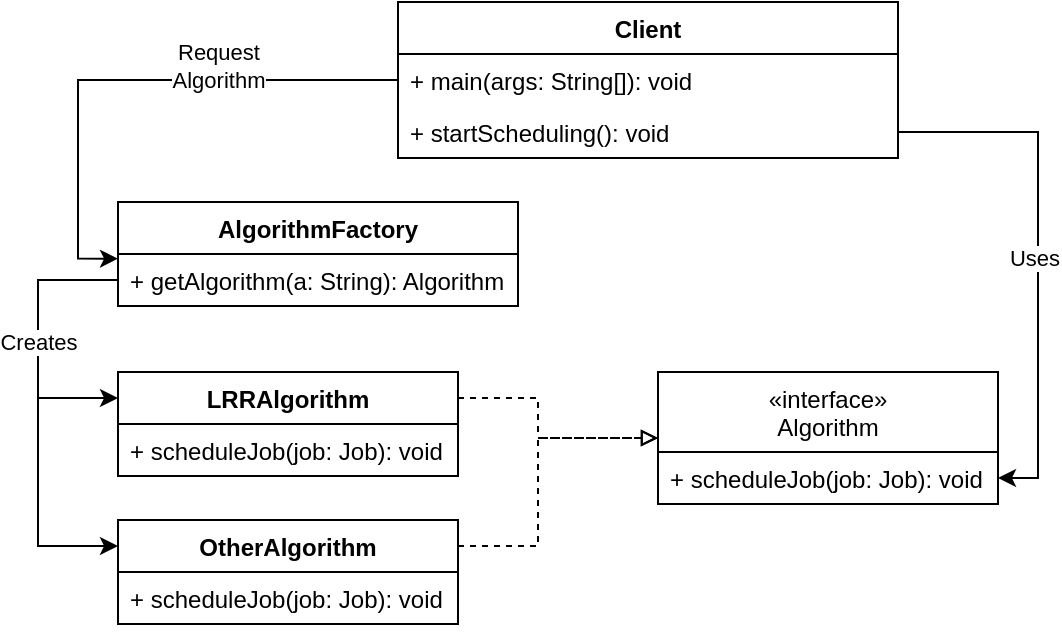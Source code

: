 <mxfile version="17.3.0" type="device"><diagram id="ClQQXtwOZ3DJ47uRRwx9" name="Page-1"><mxGraphModel dx="948" dy="497" grid="1" gridSize="10" guides="1" tooltips="1" connect="1" arrows="1" fold="1" page="1" pageScale="1" pageWidth="850" pageHeight="1100" math="0" shadow="0"><root><mxCell id="0"/><mxCell id="1" parent="0"/><mxCell id="IlyZnTgfwcF_7Iyvf_LJ-20" style="edgeStyle=orthogonalEdgeStyle;rounded=0;orthogonalLoop=1;jettySize=auto;html=1;exitX=1;exitY=0.25;exitDx=0;exitDy=0;entryX=0;entryY=0.5;entryDx=0;entryDy=0;dashed=1;endArrow=block;endFill=0;" edge="1" parent="1" source="IlyZnTgfwcF_7Iyvf_LJ-2" target="IlyZnTgfwcF_7Iyvf_LJ-15"><mxGeometry relative="1" as="geometry"><Array as="points"><mxPoint x="310" y="298"/></Array></mxGeometry></mxCell><mxCell id="IlyZnTgfwcF_7Iyvf_LJ-2" value="LRRAlgorithm" style="swimlane;fontStyle=1;align=center;verticalAlign=top;childLayout=stackLayout;horizontal=1;startSize=26;horizontalStack=0;resizeParent=1;resizeParentMax=0;resizeLast=0;collapsible=1;marginBottom=0;" vertex="1" parent="1"><mxGeometry x="100" y="265" width="170" height="52" as="geometry"/></mxCell><mxCell id="IlyZnTgfwcF_7Iyvf_LJ-5" value="+ scheduleJob(job: Job): void" style="text;strokeColor=none;fillColor=none;align=left;verticalAlign=top;spacingLeft=4;spacingRight=4;overflow=hidden;rotatable=0;points=[[0,0.5],[1,0.5]];portConstraint=eastwest;" vertex="1" parent="IlyZnTgfwcF_7Iyvf_LJ-2"><mxGeometry y="26" width="170" height="26" as="geometry"/></mxCell><mxCell id="IlyZnTgfwcF_7Iyvf_LJ-15" value="«interface»&#xA;Algorithm" style="swimlane;fontStyle=0;childLayout=stackLayout;horizontal=1;startSize=40;fillColor=none;horizontalStack=0;resizeParent=1;resizeParentMax=0;resizeLast=0;collapsible=1;marginBottom=0;" vertex="1" parent="1"><mxGeometry x="370" y="265" width="170" height="66" as="geometry"/></mxCell><mxCell id="IlyZnTgfwcF_7Iyvf_LJ-18" value="+ scheduleJob(job: Job): void" style="text;strokeColor=none;fillColor=none;align=left;verticalAlign=top;spacingLeft=4;spacingRight=4;overflow=hidden;rotatable=0;points=[[0,0.5],[1,0.5]];portConstraint=eastwest;" vertex="1" parent="IlyZnTgfwcF_7Iyvf_LJ-15"><mxGeometry y="40" width="170" height="26" as="geometry"/></mxCell><mxCell id="IlyZnTgfwcF_7Iyvf_LJ-21" value="AlgorithmFactory" style="swimlane;fontStyle=1;align=center;verticalAlign=top;childLayout=stackLayout;horizontal=1;startSize=26;horizontalStack=0;resizeParent=1;resizeParentMax=0;resizeLast=0;collapsible=1;marginBottom=0;" vertex="1" parent="1"><mxGeometry x="100" y="180" width="200" height="52" as="geometry"/></mxCell><mxCell id="IlyZnTgfwcF_7Iyvf_LJ-22" value="+ getAlgorithm(a: String): Algorithm" style="text;strokeColor=none;fillColor=none;align=left;verticalAlign=top;spacingLeft=4;spacingRight=4;overflow=hidden;rotatable=0;points=[[0,0.5],[1,0.5]];portConstraint=eastwest;" vertex="1" parent="IlyZnTgfwcF_7Iyvf_LJ-21"><mxGeometry y="26" width="200" height="26" as="geometry"/></mxCell><mxCell id="IlyZnTgfwcF_7Iyvf_LJ-28" value="Client" style="swimlane;fontStyle=1;align=center;verticalAlign=top;childLayout=stackLayout;horizontal=1;startSize=26;horizontalStack=0;resizeParent=1;resizeParentMax=0;resizeLast=0;collapsible=1;marginBottom=0;" vertex="1" parent="1"><mxGeometry x="240" y="80" width="250" height="78" as="geometry"/></mxCell><mxCell id="IlyZnTgfwcF_7Iyvf_LJ-31" value="+ main(args: String[]): void" style="text;strokeColor=none;fillColor=none;align=left;verticalAlign=top;spacingLeft=4;spacingRight=4;overflow=hidden;rotatable=0;points=[[0,0.5],[1,0.5]];portConstraint=eastwest;" vertex="1" parent="IlyZnTgfwcF_7Iyvf_LJ-28"><mxGeometry y="26" width="250" height="26" as="geometry"/></mxCell><mxCell id="IlyZnTgfwcF_7Iyvf_LJ-36" value="+ startScheduling(): void" style="text;strokeColor=none;fillColor=none;align=left;verticalAlign=top;spacingLeft=4;spacingRight=4;overflow=hidden;rotatable=0;points=[[0,0.5],[1,0.5]];portConstraint=eastwest;" vertex="1" parent="IlyZnTgfwcF_7Iyvf_LJ-28"><mxGeometry y="52" width="250" height="26" as="geometry"/></mxCell><mxCell id="IlyZnTgfwcF_7Iyvf_LJ-44" style="edgeStyle=orthogonalEdgeStyle;rounded=0;orthogonalLoop=1;jettySize=auto;html=1;exitX=0;exitY=0.5;exitDx=0;exitDy=0;entryX=0;entryY=0.09;entryDx=0;entryDy=0;endArrow=classic;endFill=1;entryPerimeter=0;" edge="1" parent="1" source="IlyZnTgfwcF_7Iyvf_LJ-31" target="IlyZnTgfwcF_7Iyvf_LJ-22"><mxGeometry relative="1" as="geometry"/></mxCell><mxCell id="IlyZnTgfwcF_7Iyvf_LJ-45" value="Request&lt;br&gt;Algorithm" style="edgeLabel;html=1;align=center;verticalAlign=middle;resizable=0;points=[];" vertex="1" connectable="0" parent="IlyZnTgfwcF_7Iyvf_LJ-44"><mxGeometry x="0.33" y="-2" relative="1" as="geometry"><mxPoint x="72" y="-26" as="offset"/></mxGeometry></mxCell><mxCell id="IlyZnTgfwcF_7Iyvf_LJ-47" style="edgeStyle=orthogonalEdgeStyle;rounded=0;orthogonalLoop=1;jettySize=auto;html=1;exitX=0;exitY=0.5;exitDx=0;exitDy=0;entryX=0;entryY=0.25;entryDx=0;entryDy=0;endArrow=classic;endFill=1;" edge="1" parent="1" source="IlyZnTgfwcF_7Iyvf_LJ-22" target="IlyZnTgfwcF_7Iyvf_LJ-2"><mxGeometry relative="1" as="geometry"><Array as="points"><mxPoint x="60" y="219"/><mxPoint x="60" y="278"/></Array></mxGeometry></mxCell><mxCell id="IlyZnTgfwcF_7Iyvf_LJ-51" value="OtherAlgorithm" style="swimlane;fontStyle=1;align=center;verticalAlign=top;childLayout=stackLayout;horizontal=1;startSize=26;horizontalStack=0;resizeParent=1;resizeParentMax=0;resizeLast=0;collapsible=1;marginBottom=0;" vertex="1" parent="1"><mxGeometry x="100" y="339" width="170" height="52" as="geometry"/></mxCell><mxCell id="IlyZnTgfwcF_7Iyvf_LJ-52" value="+ scheduleJob(job: Job): void" style="text;strokeColor=none;fillColor=none;align=left;verticalAlign=top;spacingLeft=4;spacingRight=4;overflow=hidden;rotatable=0;points=[[0,0.5],[1,0.5]];portConstraint=eastwest;" vertex="1" parent="IlyZnTgfwcF_7Iyvf_LJ-51"><mxGeometry y="26" width="170" height="26" as="geometry"/></mxCell><mxCell id="IlyZnTgfwcF_7Iyvf_LJ-54" style="edgeStyle=orthogonalEdgeStyle;rounded=0;orthogonalLoop=1;jettySize=auto;html=1;entryX=0;entryY=0.25;entryDx=0;entryDy=0;endArrow=classic;endFill=1;exitX=0;exitY=0.5;exitDx=0;exitDy=0;" edge="1" parent="1" source="IlyZnTgfwcF_7Iyvf_LJ-22" target="IlyZnTgfwcF_7Iyvf_LJ-51"><mxGeometry relative="1" as="geometry"><mxPoint y="190" as="sourcePoint"/><mxPoint x="-380" y="190" as="targetPoint"/><Array as="points"><mxPoint x="60" y="219"/><mxPoint x="60" y="352"/></Array></mxGeometry></mxCell><mxCell id="IlyZnTgfwcF_7Iyvf_LJ-56" value="Creates" style="edgeLabel;html=1;align=center;verticalAlign=middle;resizable=0;points=[];" vertex="1" connectable="0" parent="IlyZnTgfwcF_7Iyvf_LJ-54"><mxGeometry x="-0.743" y="3" relative="1" as="geometry"><mxPoint x="-13" y="28" as="offset"/></mxGeometry></mxCell><mxCell id="IlyZnTgfwcF_7Iyvf_LJ-57" style="edgeStyle=orthogonalEdgeStyle;rounded=0;orthogonalLoop=1;jettySize=auto;html=1;exitX=1;exitY=0.25;exitDx=0;exitDy=0;entryX=0;entryY=0.5;entryDx=0;entryDy=0;dashed=1;endArrow=block;endFill=0;" edge="1" parent="1" source="IlyZnTgfwcF_7Iyvf_LJ-51" target="IlyZnTgfwcF_7Iyvf_LJ-15"><mxGeometry relative="1" as="geometry"><mxPoint x="-100" y="233" as="sourcePoint"/><mxPoint x="-40" y="233" as="targetPoint"/><Array as="points"><mxPoint x="310" y="352"/><mxPoint x="310" y="298"/></Array></mxGeometry></mxCell><mxCell id="IlyZnTgfwcF_7Iyvf_LJ-78" style="edgeStyle=orthogonalEdgeStyle;rounded=0;orthogonalLoop=1;jettySize=auto;html=1;exitX=1;exitY=0.5;exitDx=0;exitDy=0;entryX=1;entryY=0.5;entryDx=0;entryDy=0;endArrow=classic;endFill=1;" edge="1" parent="1" source="IlyZnTgfwcF_7Iyvf_LJ-36" target="IlyZnTgfwcF_7Iyvf_LJ-18"><mxGeometry relative="1" as="geometry"/></mxCell><mxCell id="IlyZnTgfwcF_7Iyvf_LJ-79" value="Uses" style="edgeLabel;html=1;align=center;verticalAlign=middle;resizable=0;points=[];" vertex="1" connectable="0" parent="IlyZnTgfwcF_7Iyvf_LJ-78"><mxGeometry x="0.011" y="-2" relative="1" as="geometry"><mxPoint as="offset"/></mxGeometry></mxCell></root></mxGraphModel></diagram></mxfile>